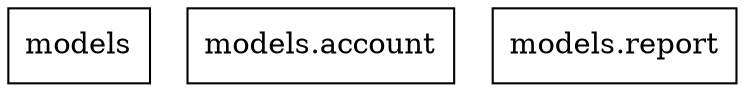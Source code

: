 digraph "packages__002" {
charset="utf-8"
rankdir=BT
"0" [label="models", shape="box"];
"1" [label="models.account", shape="box"];
"2" [label="models.report", shape="box"];
}
